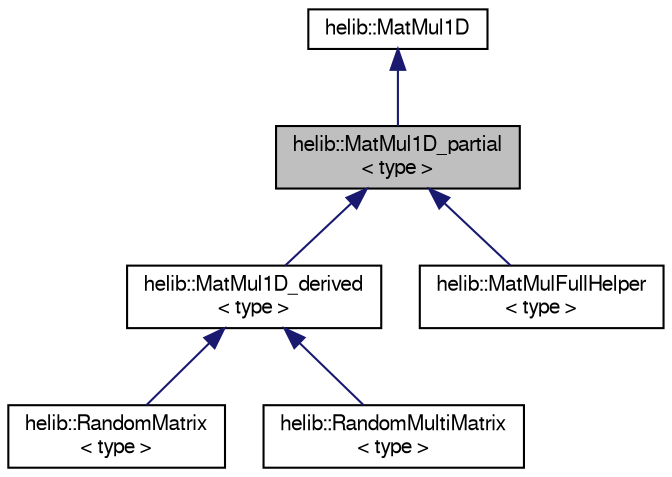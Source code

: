 digraph "helib::MatMul1D_partial&lt; type &gt;"
{
  edge [fontname="FreeSans",fontsize="10",labelfontname="FreeSans",labelfontsize="10"];
  node [fontname="FreeSans",fontsize="10",shape=record];
  Node0 [label="helib::MatMul1D_partial\l\< type \>",height=0.2,width=0.4,color="black", fillcolor="grey75", style="filled", fontcolor="black"];
  Node1 -> Node0 [dir="back",color="midnightblue",fontsize="10",style="solid"];
  Node1 [label="helib::MatMul1D",height=0.2,width=0.4,color="black", fillcolor="white", style="filled",URL="$classhelib_1_1_mat_mul1_d.html"];
  Node0 -> Node2 [dir="back",color="midnightblue",fontsize="10",style="solid"];
  Node2 [label="helib::MatMul1D_derived\l\< type \>",height=0.2,width=0.4,color="black", fillcolor="white", style="filled",URL="$classhelib_1_1_mat_mul1_d__derived.html"];
  Node2 -> Node3 [dir="back",color="midnightblue",fontsize="10",style="solid"];
  Node3 [label="helib::RandomMatrix\l\< type \>",height=0.2,width=0.4,color="black", fillcolor="white", style="filled",URL="$classhelib_1_1_random_matrix.html"];
  Node2 -> Node4 [dir="back",color="midnightblue",fontsize="10",style="solid"];
  Node4 [label="helib::RandomMultiMatrix\l\< type \>",height=0.2,width=0.4,color="black", fillcolor="white", style="filled",URL="$classhelib_1_1_random_multi_matrix.html"];
  Node0 -> Node5 [dir="back",color="midnightblue",fontsize="10",style="solid"];
  Node5 [label="helib::MatMulFullHelper\l\< type \>",height=0.2,width=0.4,color="black", fillcolor="white", style="filled",URL="$classhelib_1_1_mat_mul_full_helper.html"];
}
